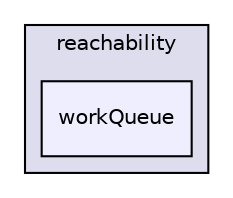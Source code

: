 digraph "/home/travis/build/hypro/hypro/src/hypro/datastructures/reachability/workQueue" {
  compound=true
  node [ fontsize="10", fontname="Helvetica"];
  edge [ labelfontsize="10", labelfontname="Helvetica"];
  subgraph clusterdir_f695c0e486b1567b2450488137a0ccfa {
    graph [ bgcolor="#ddddee", pencolor="black", label="reachability" fontname="Helvetica", fontsize="10", URL="dir_f695c0e486b1567b2450488137a0ccfa.html"]
  dir_cd26ada81136b69cef2727f805d38fd4 [shape=box, label="workQueue", style="filled", fillcolor="#eeeeff", pencolor="black", URL="dir_cd26ada81136b69cef2727f805d38fd4.html"];
  }
}
